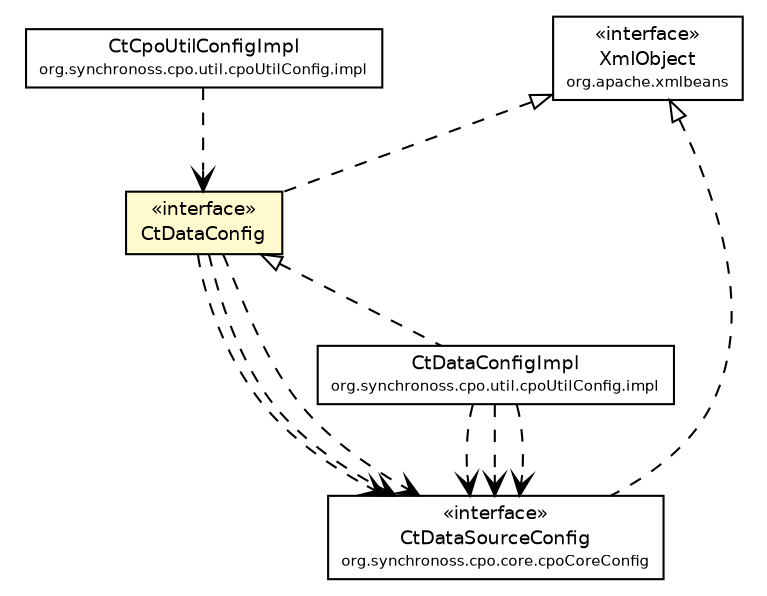 #!/usr/local/bin/dot
#
# Class diagram 
# Generated by UmlGraph version 4.6 (http://www.spinellis.gr/sw/umlgraph)
#

digraph G {
	edge [fontname="Helvetica",fontsize=10,labelfontname="Helvetica",labelfontsize=10];
	node [fontname="Helvetica",fontsize=10,shape=plaintext];
	// org.synchronoss.cpo.core.cpoCoreConfig.CtDataSourceConfig
	c31173 [label=<<table border="0" cellborder="1" cellspacing="0" cellpadding="2" port="p" href="../../core/cpoCoreConfig/CtDataSourceConfig.html">
		<tr><td><table border="0" cellspacing="0" cellpadding="1">
			<tr><td> &laquo;interface&raquo; </td></tr>
			<tr><td> CtDataSourceConfig </td></tr>
			<tr><td><font point-size="7.0"> org.synchronoss.cpo.core.cpoCoreConfig </font></td></tr>
		</table></td></tr>
		</table>>, fontname="Helvetica", fontcolor="black", fontsize=9.0];
	// org.synchronoss.cpo.util.cpoUtilConfig.CtDataConfig
	c31210 [label=<<table border="0" cellborder="1" cellspacing="0" cellpadding="2" port="p" bgcolor="lemonChiffon" href="./CtDataConfig.html">
		<tr><td><table border="0" cellspacing="0" cellpadding="1">
			<tr><td> &laquo;interface&raquo; </td></tr>
			<tr><td> CtDataConfig </td></tr>
		</table></td></tr>
		</table>>, fontname="Helvetica", fontcolor="black", fontsize=9.0];
	// org.synchronoss.cpo.util.cpoUtilConfig.impl.CtDataConfigImpl
	c31219 [label=<<table border="0" cellborder="1" cellspacing="0" cellpadding="2" port="p" href="./impl/CtDataConfigImpl.html">
		<tr><td><table border="0" cellspacing="0" cellpadding="1">
			<tr><td> CtDataConfigImpl </td></tr>
			<tr><td><font point-size="7.0"> org.synchronoss.cpo.util.cpoUtilConfig.impl </font></td></tr>
		</table></td></tr>
		</table>>, fontname="Helvetica", fontcolor="black", fontsize=9.0];
	// org.synchronoss.cpo.util.cpoUtilConfig.impl.CtCpoUtilConfigImpl
	c31221 [label=<<table border="0" cellborder="1" cellspacing="0" cellpadding="2" port="p" href="./impl/CtCpoUtilConfigImpl.html">
		<tr><td><table border="0" cellspacing="0" cellpadding="1">
			<tr><td> CtCpoUtilConfigImpl </td></tr>
			<tr><td><font point-size="7.0"> org.synchronoss.cpo.util.cpoUtilConfig.impl </font></td></tr>
		</table></td></tr>
		</table>>, fontname="Helvetica", fontcolor="black", fontsize=9.0];
	//org.synchronoss.cpo.core.cpoCoreConfig.CtDataSourceConfig implements org.apache.xmlbeans.XmlObject
	c31320:p -> c31173:p [dir=back,arrowtail=empty,style=dashed];
	//org.synchronoss.cpo.util.cpoUtilConfig.CtDataConfig implements org.apache.xmlbeans.XmlObject
	c31320:p -> c31210:p [dir=back,arrowtail=empty,style=dashed];
	//org.synchronoss.cpo.util.cpoUtilConfig.impl.CtDataConfigImpl implements org.synchronoss.cpo.util.cpoUtilConfig.CtDataConfig
	c31210:p -> c31219:p [dir=back,arrowtail=empty,style=dashed];
	// org.synchronoss.cpo.util.cpoUtilConfig.CtDataConfig DEPEND org.synchronoss.cpo.core.cpoCoreConfig.CtDataSourceConfig
	c31210:p -> c31173:p [taillabel="", label="", headlabel="", fontname="Helvetica", fontcolor="black", fontsize=10.0, color="black", arrowhead=open, style=dashed];
	// org.synchronoss.cpo.util.cpoUtilConfig.CtDataConfig DEPEND org.synchronoss.cpo.core.cpoCoreConfig.CtDataSourceConfig
	c31210:p -> c31173:p [taillabel="", label="", headlabel="", fontname="Helvetica", fontcolor="black", fontsize=10.0, color="black", arrowhead=open, style=dashed];
	// org.synchronoss.cpo.util.cpoUtilConfig.CtDataConfig DEPEND org.synchronoss.cpo.core.cpoCoreConfig.CtDataSourceConfig
	c31210:p -> c31173:p [taillabel="", label="", headlabel="", fontname="Helvetica", fontcolor="black", fontsize=10.0, color="black", arrowhead=open, style=dashed];
	// org.synchronoss.cpo.util.cpoUtilConfig.impl.CtDataConfigImpl DEPEND org.synchronoss.cpo.core.cpoCoreConfig.CtDataSourceConfig
	c31219:p -> c31173:p [taillabel="", label="", headlabel="", fontname="Helvetica", fontcolor="black", fontsize=10.0, color="black", arrowhead=open, style=dashed];
	// org.synchronoss.cpo.util.cpoUtilConfig.impl.CtDataConfigImpl DEPEND org.synchronoss.cpo.core.cpoCoreConfig.CtDataSourceConfig
	c31219:p -> c31173:p [taillabel="", label="", headlabel="", fontname="Helvetica", fontcolor="black", fontsize=10.0, color="black", arrowhead=open, style=dashed];
	// org.synchronoss.cpo.util.cpoUtilConfig.impl.CtDataConfigImpl DEPEND org.synchronoss.cpo.core.cpoCoreConfig.CtDataSourceConfig
	c31219:p -> c31173:p [taillabel="", label="", headlabel="", fontname="Helvetica", fontcolor="black", fontsize=10.0, color="black", arrowhead=open, style=dashed];
	// org.synchronoss.cpo.util.cpoUtilConfig.impl.CtCpoUtilConfigImpl DEPEND org.synchronoss.cpo.util.cpoUtilConfig.CtDataConfig
	c31221:p -> c31210:p [taillabel="", label="", headlabel="", fontname="Helvetica", fontcolor="black", fontsize=10.0, color="black", arrowhead=open, style=dashed];
	// org.apache.xmlbeans.XmlObject
	c31320 [label=<<table border="0" cellborder="1" cellspacing="0" cellpadding="2" port="p" href="http://java.sun.com/j2se/1.4.2/docs/api/org/apache/xmlbeans/XmlObject.html">
		<tr><td><table border="0" cellspacing="0" cellpadding="1">
			<tr><td> &laquo;interface&raquo; </td></tr>
			<tr><td> XmlObject </td></tr>
			<tr><td><font point-size="7.0"> org.apache.xmlbeans </font></td></tr>
		</table></td></tr>
		</table>>, fontname="Helvetica", fontcolor="black", fontsize=9.0];
}

